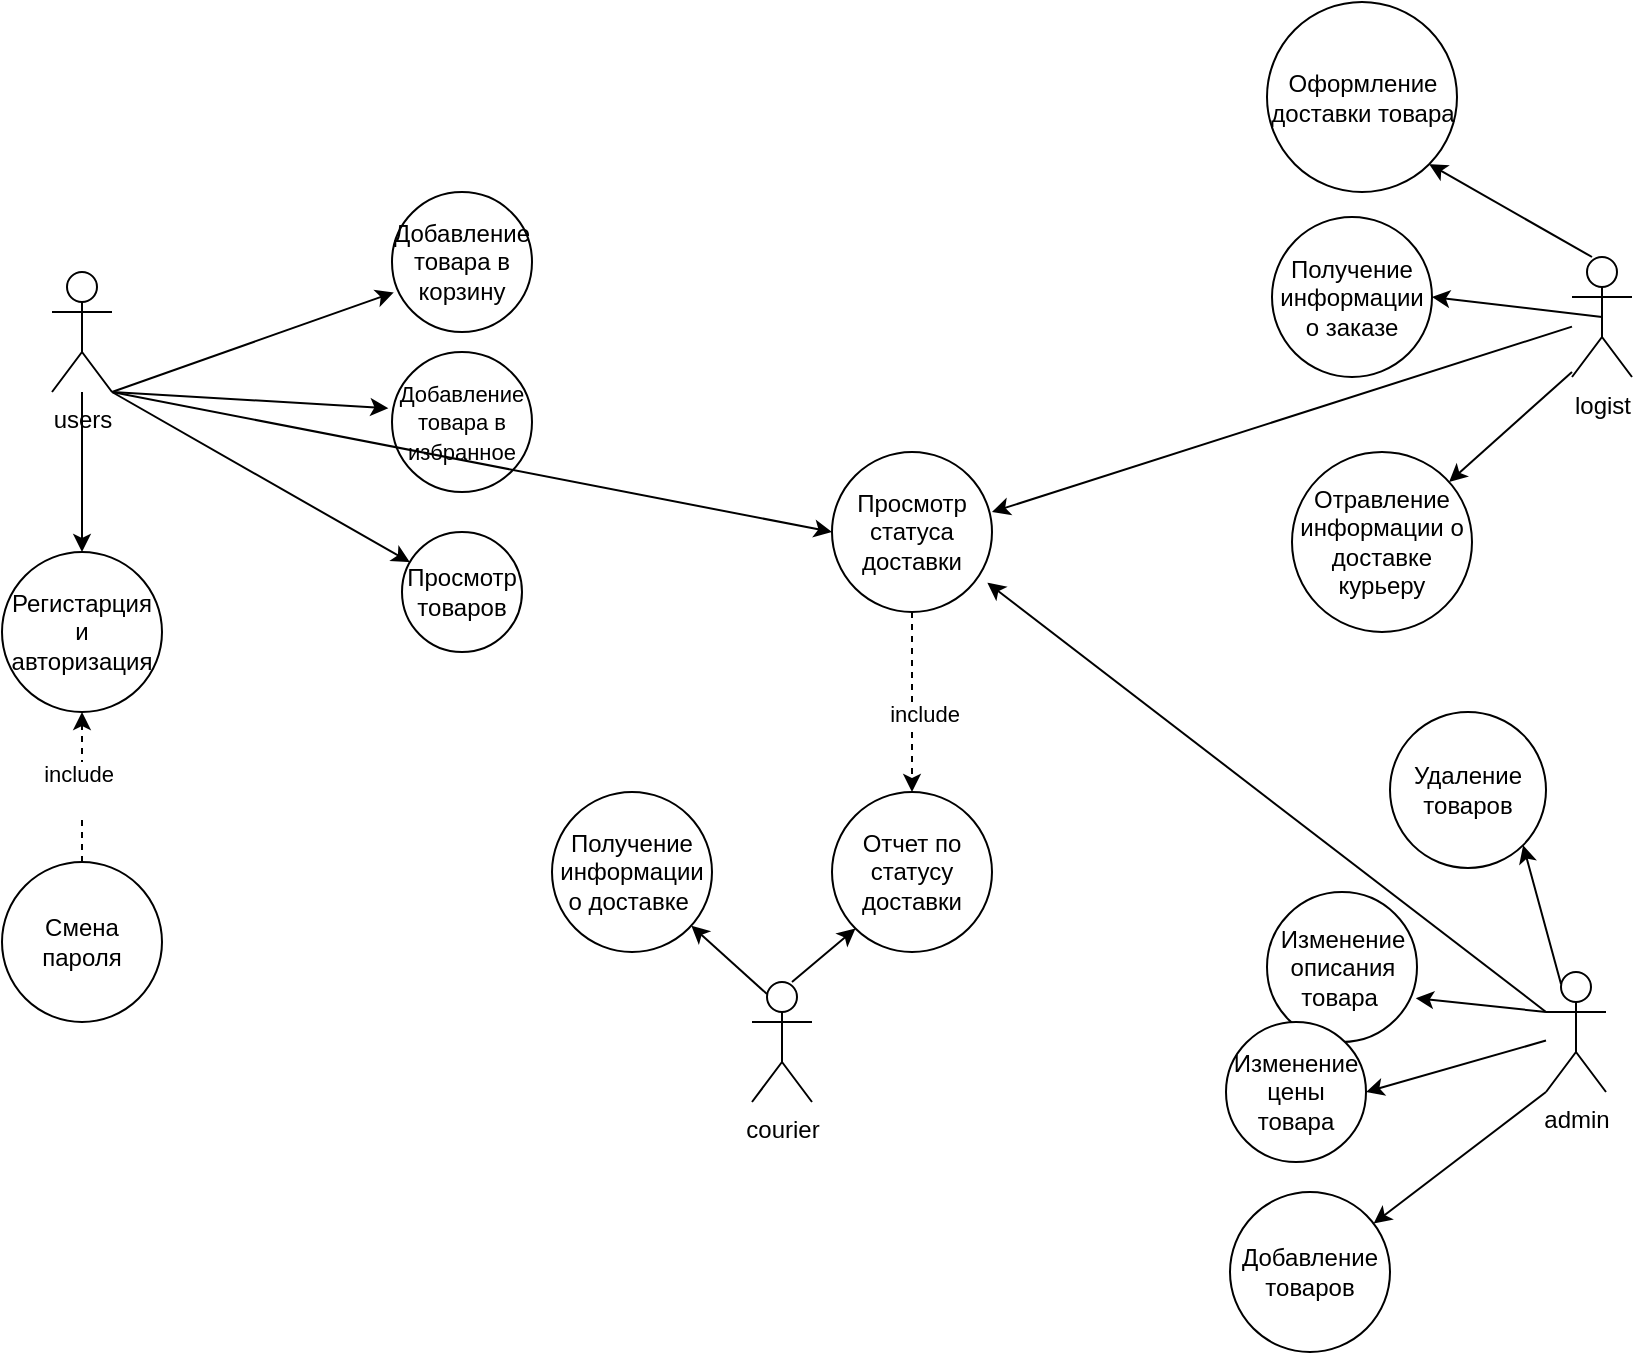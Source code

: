 <mxfile version="24.7.8">
  <diagram name="Страница — 1" id="yzks5J0dKC8-8EoDg6bR">
    <mxGraphModel dx="1173" dy="1878" grid="1" gridSize="10" guides="1" tooltips="1" connect="1" arrows="1" fold="1" page="1" pageScale="1" pageWidth="827" pageHeight="1169" math="0" shadow="0">
      <root>
        <mxCell id="0" />
        <mxCell id="1" parent="0" />
        <mxCell id="s8v2utotI7aOqe7e_cGM-1" value="Регистарция и авторизация" style="ellipse;whiteSpace=wrap;html=1;aspect=fixed;" parent="1" vertex="1">
          <mxGeometry x="25" y="130" width="80" height="80" as="geometry" />
        </mxCell>
        <mxCell id="s8v2utotI7aOqe7e_cGM-4" value="" style="edgeStyle=orthogonalEdgeStyle;rounded=0;orthogonalLoop=1;jettySize=auto;html=1;" parent="1" source="s8v2utotI7aOqe7e_cGM-2" target="s8v2utotI7aOqe7e_cGM-1" edge="1">
          <mxGeometry relative="1" as="geometry" />
        </mxCell>
        <mxCell id="s8v2utotI7aOqe7e_cGM-2" value="users" style="shape=umlActor;verticalLabelPosition=bottom;verticalAlign=top;html=1;outlineConnect=0;" parent="1" vertex="1">
          <mxGeometry x="50" y="-10" width="30" height="60" as="geometry" />
        </mxCell>
        <mxCell id="s8v2utotI7aOqe7e_cGM-14" value="Смена пароля" style="ellipse;whiteSpace=wrap;html=1;aspect=fixed;" parent="1" vertex="1">
          <mxGeometry x="25" y="285" width="80" height="80" as="geometry" />
        </mxCell>
        <mxCell id="s8v2utotI7aOqe7e_cGM-27" value="Просмотр товаров" style="ellipse;whiteSpace=wrap;html=1;aspect=fixed;" parent="1" vertex="1">
          <mxGeometry x="225" y="120" width="60" height="60" as="geometry" />
        </mxCell>
        <mxCell id="s8v2utotI7aOqe7e_cGM-36" value="&lt;font style=&quot;font-size: 11px;&quot;&gt;Добавление товара в избранное&lt;/font&gt;" style="ellipse;whiteSpace=wrap;html=1;aspect=fixed;" parent="1" vertex="1">
          <mxGeometry x="220" y="30" width="70" height="70" as="geometry" />
        </mxCell>
        <mxCell id="s8v2utotI7aOqe7e_cGM-39" value="Добавление товара в корзину" style="ellipse;whiteSpace=wrap;html=1;aspect=fixed;" parent="1" vertex="1">
          <mxGeometry x="220" y="-50" width="70" height="70" as="geometry" />
        </mxCell>
        <mxCell id="s8v2utotI7aOqe7e_cGM-41" value="Оформление доставки товара" style="ellipse;whiteSpace=wrap;html=1;aspect=fixed;" parent="1" vertex="1">
          <mxGeometry x="657.5" y="-145" width="95" height="95" as="geometry" />
        </mxCell>
        <mxCell id="4XbMXKQVAnfTovd9YvpI-2" value="logist&lt;div&gt;&lt;br&gt;&lt;/div&gt;" style="shape=umlActor;verticalLabelPosition=bottom;verticalAlign=top;html=1;outlineConnect=0;" vertex="1" parent="1">
          <mxGeometry x="810" y="-17.5" width="30" height="60" as="geometry" />
        </mxCell>
        <mxCell id="4XbMXKQVAnfTovd9YvpI-4" value="admin" style="shape=umlActor;verticalLabelPosition=bottom;verticalAlign=top;html=1;outlineConnect=0;" vertex="1" parent="1">
          <mxGeometry x="797" y="340" width="30" height="60" as="geometry" />
        </mxCell>
        <mxCell id="4XbMXKQVAnfTovd9YvpI-12" value="Изменение описания товара&amp;nbsp;" style="ellipse;whiteSpace=wrap;html=1;aspect=fixed;" vertex="1" parent="1">
          <mxGeometry x="657.5" y="300" width="75" height="75" as="geometry" />
        </mxCell>
        <mxCell id="4XbMXKQVAnfTovd9YvpI-16" value="Удаление товаров" style="ellipse;whiteSpace=wrap;html=1;aspect=fixed;" vertex="1" parent="1">
          <mxGeometry x="719" y="210" width="78" height="78" as="geometry" />
        </mxCell>
        <mxCell id="4XbMXKQVAnfTovd9YvpI-24" value="Получение информации о заказе" style="ellipse;whiteSpace=wrap;html=1;aspect=fixed;" vertex="1" parent="1">
          <mxGeometry x="660" y="-37.5" width="80" height="80" as="geometry" />
        </mxCell>
        <mxCell id="4XbMXKQVAnfTovd9YvpI-28" value="Отравление информации о доставке курьеру" style="ellipse;whiteSpace=wrap;html=1;aspect=fixed;" vertex="1" parent="1">
          <mxGeometry x="670" y="80" width="90" height="90" as="geometry" />
        </mxCell>
        <mxCell id="4XbMXKQVAnfTovd9YvpI-31" value="Изменение цены товара" style="ellipse;whiteSpace=wrap;html=1;aspect=fixed;" vertex="1" parent="1">
          <mxGeometry x="637" y="365" width="70" height="70" as="geometry" />
        </mxCell>
        <mxCell id="4XbMXKQVAnfTovd9YvpI-32" value="" style="endArrow=classic;html=1;rounded=0;entryX=0.5;entryY=1;entryDx=0;entryDy=0;dashed=1;exitX=0.5;exitY=0;exitDx=0;exitDy=0;" edge="1" parent="1" source="s8v2utotI7aOqe7e_cGM-14" target="s8v2utotI7aOqe7e_cGM-1">
          <mxGeometry width="50" height="50" relative="1" as="geometry">
            <mxPoint x="65" y="349" as="sourcePoint" />
            <mxPoint x="400" y="150" as="targetPoint" />
          </mxGeometry>
        </mxCell>
        <mxCell id="4XbMXKQVAnfTovd9YvpI-33" value="include&lt;div&gt;&lt;br&gt;&lt;/div&gt;" style="edgeLabel;html=1;align=center;verticalAlign=middle;resizable=0;points=[];" vertex="1" connectable="0" parent="4XbMXKQVAnfTovd9YvpI-32">
          <mxGeometry x="-0.014" y="2" relative="1" as="geometry">
            <mxPoint as="offset" />
          </mxGeometry>
        </mxCell>
        <mxCell id="4XbMXKQVAnfTovd9YvpI-36" value="" style="endArrow=classic;html=1;rounded=0;entryX=0.013;entryY=0.717;entryDx=0;entryDy=0;entryPerimeter=0;exitX=1;exitY=1;exitDx=0;exitDy=0;exitPerimeter=0;" edge="1" parent="1" source="s8v2utotI7aOqe7e_cGM-2" target="s8v2utotI7aOqe7e_cGM-39">
          <mxGeometry width="50" height="50" relative="1" as="geometry">
            <mxPoint x="105" y="200" as="sourcePoint" />
            <mxPoint x="155" y="150" as="targetPoint" />
          </mxGeometry>
        </mxCell>
        <mxCell id="4XbMXKQVAnfTovd9YvpI-38" value="" style="endArrow=classic;html=1;rounded=0;entryX=-0.026;entryY=0.401;entryDx=0;entryDy=0;entryPerimeter=0;exitX=1;exitY=1;exitDx=0;exitDy=0;exitPerimeter=0;" edge="1" parent="1" source="s8v2utotI7aOqe7e_cGM-2" target="s8v2utotI7aOqe7e_cGM-36">
          <mxGeometry width="50" height="50" relative="1" as="geometry">
            <mxPoint x="105" y="214" as="sourcePoint" />
            <mxPoint x="221" y="171" as="targetPoint" />
          </mxGeometry>
        </mxCell>
        <mxCell id="4XbMXKQVAnfTovd9YvpI-39" value="" style="endArrow=classic;html=1;rounded=0;exitX=1;exitY=1;exitDx=0;exitDy=0;exitPerimeter=0;" edge="1" parent="1" source="s8v2utotI7aOqe7e_cGM-2" target="s8v2utotI7aOqe7e_cGM-27">
          <mxGeometry width="50" height="50" relative="1" as="geometry">
            <mxPoint x="105" y="222" as="sourcePoint" />
            <mxPoint x="218" y="250" as="targetPoint" />
          </mxGeometry>
        </mxCell>
        <mxCell id="4XbMXKQVAnfTovd9YvpI-41" value="" style="endArrow=classic;html=1;rounded=0;entryX=1;entryY=1;entryDx=0;entryDy=0;" edge="1" parent="1" target="s8v2utotI7aOqe7e_cGM-41">
          <mxGeometry width="50" height="50" relative="1" as="geometry">
            <mxPoint x="820" y="-17.5" as="sourcePoint" />
            <mxPoint x="870" y="-67.5" as="targetPoint" />
          </mxGeometry>
        </mxCell>
        <mxCell id="4XbMXKQVAnfTovd9YvpI-42" value="" style="endArrow=classic;html=1;rounded=0;entryX=1;entryY=0.5;entryDx=0;entryDy=0;exitX=0.5;exitY=0.5;exitDx=0;exitDy=0;exitPerimeter=0;" edge="1" parent="1" source="4XbMXKQVAnfTovd9YvpI-2" target="4XbMXKQVAnfTovd9YvpI-24">
          <mxGeometry width="50" height="50" relative="1" as="geometry">
            <mxPoint x="809" as="sourcePoint" />
            <mxPoint x="760" y="-17.5" as="targetPoint" />
          </mxGeometry>
        </mxCell>
        <mxCell id="4XbMXKQVAnfTovd9YvpI-44" value="" style="endArrow=classic;html=1;rounded=0;" edge="1" parent="1" target="4XbMXKQVAnfTovd9YvpI-28">
          <mxGeometry width="50" height="50" relative="1" as="geometry">
            <mxPoint x="810" y="40" as="sourcePoint" />
            <mxPoint x="760" y="80" as="targetPoint" />
          </mxGeometry>
        </mxCell>
        <mxCell id="4XbMXKQVAnfTovd9YvpI-45" value="courier" style="shape=umlActor;verticalLabelPosition=bottom;verticalAlign=top;html=1;outlineConnect=0;" vertex="1" parent="1">
          <mxGeometry x="400" y="345" width="30" height="60" as="geometry" />
        </mxCell>
        <mxCell id="4XbMXKQVAnfTovd9YvpI-47" value="" style="endArrow=classic;html=1;rounded=0;exitX=0.25;exitY=0.1;exitDx=0;exitDy=0;exitPerimeter=0;" edge="1" parent="1" source="4XbMXKQVAnfTovd9YvpI-45" target="4XbMXKQVAnfTovd9YvpI-48">
          <mxGeometry width="50" height="50" relative="1" as="geometry">
            <mxPoint x="414" y="350" as="sourcePoint" />
            <mxPoint x="380" y="310" as="targetPoint" />
          </mxGeometry>
        </mxCell>
        <mxCell id="4XbMXKQVAnfTovd9YvpI-48" value="Получение информации о доставке&amp;nbsp;" style="ellipse;whiteSpace=wrap;html=1;aspect=fixed;" vertex="1" parent="1">
          <mxGeometry x="300" y="250" width="80" height="80" as="geometry" />
        </mxCell>
        <mxCell id="4XbMXKQVAnfTovd9YvpI-50" value="" style="endArrow=classic;html=1;rounded=0;exitX=0.25;exitY=0.1;exitDx=0;exitDy=0;exitPerimeter=0;entryX=1;entryY=1;entryDx=0;entryDy=0;" edge="1" parent="1" source="4XbMXKQVAnfTovd9YvpI-4" target="4XbMXKQVAnfTovd9YvpI-16">
          <mxGeometry width="50" height="50" relative="1" as="geometry">
            <mxPoint x="390" y="240" as="sourcePoint" />
            <mxPoint x="440" y="190" as="targetPoint" />
          </mxGeometry>
        </mxCell>
        <mxCell id="4XbMXKQVAnfTovd9YvpI-51" value="" style="endArrow=classic;html=1;rounded=0;exitX=0;exitY=0.333;exitDx=0;exitDy=0;exitPerimeter=0;entryX=0.992;entryY=0.708;entryDx=0;entryDy=0;entryPerimeter=0;" edge="1" parent="1" source="4XbMXKQVAnfTovd9YvpI-4" target="4XbMXKQVAnfTovd9YvpI-12">
          <mxGeometry width="50" height="50" relative="1" as="geometry">
            <mxPoint x="756" y="399" as="sourcePoint" />
            <mxPoint x="737" y="330" as="targetPoint" />
          </mxGeometry>
        </mxCell>
        <mxCell id="4XbMXKQVAnfTovd9YvpI-52" value="" style="endArrow=classic;html=1;rounded=0;entryX=1;entryY=1;entryDx=0;entryDy=0;" edge="1" parent="1" source="4XbMXKQVAnfTovd9YvpI-4">
          <mxGeometry width="50" height="50" relative="1" as="geometry">
            <mxPoint x="726" y="469" as="sourcePoint" />
            <mxPoint x="707" y="400" as="targetPoint" />
          </mxGeometry>
        </mxCell>
        <mxCell id="4XbMXKQVAnfTovd9YvpI-53" value="Просмотр статуса доставки" style="ellipse;whiteSpace=wrap;html=1;aspect=fixed;" vertex="1" parent="1">
          <mxGeometry x="440" y="80" width="80" height="80" as="geometry" />
        </mxCell>
        <mxCell id="4XbMXKQVAnfTovd9YvpI-54" value="" style="endArrow=classic;html=1;rounded=0;entryX=0;entryY=1;entryDx=0;entryDy=0;" edge="1" parent="1" target="4XbMXKQVAnfTovd9YvpI-55">
          <mxGeometry width="50" height="50" relative="1" as="geometry">
            <mxPoint x="420" y="345" as="sourcePoint" />
            <mxPoint x="470" y="295" as="targetPoint" />
          </mxGeometry>
        </mxCell>
        <mxCell id="4XbMXKQVAnfTovd9YvpI-55" value="Отчет по статусу доставки" style="ellipse;whiteSpace=wrap;html=1;aspect=fixed;" vertex="1" parent="1">
          <mxGeometry x="440" y="250" width="80" height="80" as="geometry" />
        </mxCell>
        <mxCell id="4XbMXKQVAnfTovd9YvpI-56" value="" style="endArrow=classic;html=1;rounded=0;exitX=1;exitY=1;exitDx=0;exitDy=0;exitPerimeter=0;entryX=0;entryY=0.5;entryDx=0;entryDy=0;" edge="1" parent="1" source="s8v2utotI7aOqe7e_cGM-2" target="4XbMXKQVAnfTovd9YvpI-53">
          <mxGeometry width="50" height="50" relative="1" as="geometry">
            <mxPoint x="390" y="240" as="sourcePoint" />
            <mxPoint x="440" y="190" as="targetPoint" />
          </mxGeometry>
        </mxCell>
        <mxCell id="4XbMXKQVAnfTovd9YvpI-57" value="" style="endArrow=classic;html=1;rounded=0;entryX=1;entryY=0.375;entryDx=0;entryDy=0;entryPerimeter=0;" edge="1" parent="1" source="4XbMXKQVAnfTovd9YvpI-2" target="4XbMXKQVAnfTovd9YvpI-53">
          <mxGeometry width="50" height="50" relative="1" as="geometry">
            <mxPoint x="390" y="130" as="sourcePoint" />
            <mxPoint x="710" y="230" as="targetPoint" />
          </mxGeometry>
        </mxCell>
        <mxCell id="4XbMXKQVAnfTovd9YvpI-58" value="" style="endArrow=classic;html=1;rounded=0;exitX=0;exitY=0.333;exitDx=0;exitDy=0;exitPerimeter=0;entryX=0.971;entryY=0.817;entryDx=0;entryDy=0;entryPerimeter=0;" edge="1" parent="1" source="4XbMXKQVAnfTovd9YvpI-4" target="4XbMXKQVAnfTovd9YvpI-53">
          <mxGeometry width="50" height="50" relative="1" as="geometry">
            <mxPoint x="390" y="240" as="sourcePoint" />
            <mxPoint x="440" y="190" as="targetPoint" />
          </mxGeometry>
        </mxCell>
        <mxCell id="4XbMXKQVAnfTovd9YvpI-61" value="" style="endArrow=classic;html=1;rounded=0;exitX=0.5;exitY=1;exitDx=0;exitDy=0;entryX=0;entryY=0.5;entryDx=0;entryDy=0;dashed=1;" edge="1" parent="1" source="4XbMXKQVAnfTovd9YvpI-53">
          <mxGeometry width="50" height="50" relative="1" as="geometry">
            <mxPoint x="160" y="150" as="sourcePoint" />
            <mxPoint x="480" y="250" as="targetPoint" />
          </mxGeometry>
        </mxCell>
        <mxCell id="4XbMXKQVAnfTovd9YvpI-62" value="include" style="edgeLabel;html=1;align=center;verticalAlign=middle;resizable=0;points=[];" vertex="1" connectable="0" parent="4XbMXKQVAnfTovd9YvpI-61">
          <mxGeometry x="0.123" y="5" relative="1" as="geometry">
            <mxPoint x="1" as="offset" />
          </mxGeometry>
        </mxCell>
        <mxCell id="4XbMXKQVAnfTovd9YvpI-63" value="" style="endArrow=classic;html=1;rounded=0;" edge="1" parent="1" target="4XbMXKQVAnfTovd9YvpI-64">
          <mxGeometry width="50" height="50" relative="1" as="geometry">
            <mxPoint x="797.0" y="399.998" as="sourcePoint" />
            <mxPoint x="710" y="450" as="targetPoint" />
          </mxGeometry>
        </mxCell>
        <mxCell id="4XbMXKQVAnfTovd9YvpI-64" value="Добавление товаров" style="ellipse;whiteSpace=wrap;html=1;aspect=fixed;" vertex="1" parent="1">
          <mxGeometry x="639" y="450" width="80" height="80" as="geometry" />
        </mxCell>
      </root>
    </mxGraphModel>
  </diagram>
</mxfile>
